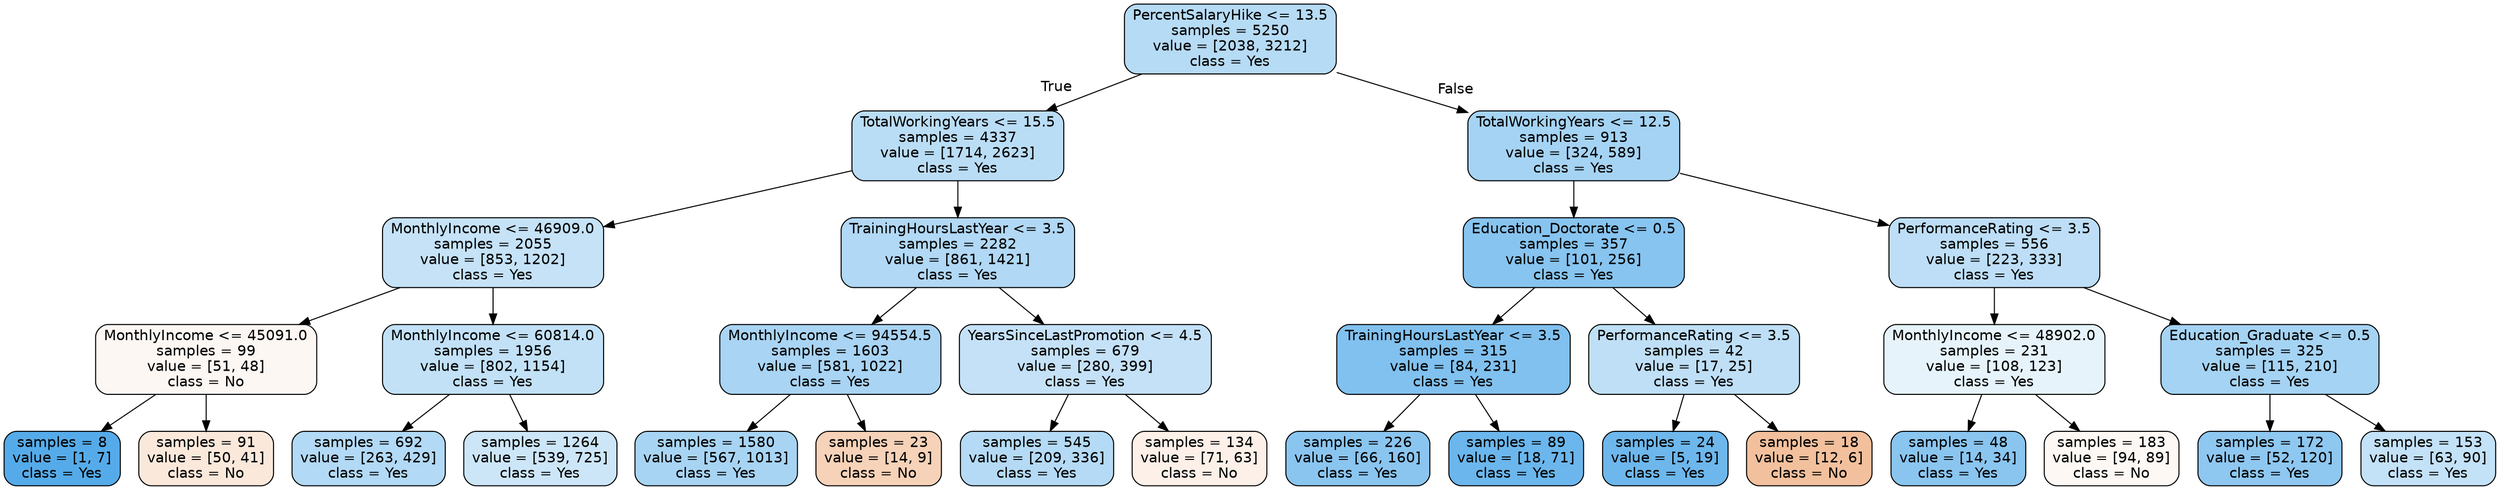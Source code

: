 digraph Tree {
node [shape=box, style="filled, rounded", color="black", fontname=helvetica] ;
edge [fontname=helvetica] ;
0 [label="PercentSalaryHike <= 13.5\nsamples = 5250\nvalue = [2038, 3212]\nclass = Yes", fillcolor="#399de55d"] ;
1 [label="TotalWorkingYears <= 15.5\nsamples = 4337\nvalue = [1714, 2623]\nclass = Yes", fillcolor="#399de558"] ;
0 -> 1 [labeldistance=2.5, labelangle=45, headlabel="True"] ;
2 [label="MonthlyIncome <= 46909.0\nsamples = 2055\nvalue = [853, 1202]\nclass = Yes", fillcolor="#399de54a"] ;
1 -> 2 ;
3 [label="MonthlyIncome <= 45091.0\nsamples = 99\nvalue = [51, 48]\nclass = No", fillcolor="#e581390f"] ;
2 -> 3 ;
4 [label="samples = 8\nvalue = [1, 7]\nclass = Yes", fillcolor="#399de5db"] ;
3 -> 4 ;
5 [label="samples = 91\nvalue = [50, 41]\nclass = No", fillcolor="#e581392e"] ;
3 -> 5 ;
6 [label="MonthlyIncome <= 60814.0\nsamples = 1956\nvalue = [802, 1154]\nclass = Yes", fillcolor="#399de54e"] ;
2 -> 6 ;
7 [label="samples = 692\nvalue = [263, 429]\nclass = Yes", fillcolor="#399de563"] ;
6 -> 7 ;
8 [label="samples = 1264\nvalue = [539, 725]\nclass = Yes", fillcolor="#399de541"] ;
6 -> 8 ;
9 [label="TrainingHoursLastYear <= 3.5\nsamples = 2282\nvalue = [861, 1421]\nclass = Yes", fillcolor="#399de564"] ;
1 -> 9 ;
10 [label="MonthlyIncome <= 94554.5\nsamples = 1603\nvalue = [581, 1022]\nclass = Yes", fillcolor="#399de56e"] ;
9 -> 10 ;
11 [label="samples = 1580\nvalue = [567, 1013]\nclass = Yes", fillcolor="#399de570"] ;
10 -> 11 ;
12 [label="samples = 23\nvalue = [14, 9]\nclass = No", fillcolor="#e581395b"] ;
10 -> 12 ;
13 [label="YearsSinceLastPromotion <= 4.5\nsamples = 679\nvalue = [280, 399]\nclass = Yes", fillcolor="#399de54c"] ;
9 -> 13 ;
14 [label="samples = 545\nvalue = [209, 336]\nclass = Yes", fillcolor="#399de560"] ;
13 -> 14 ;
15 [label="samples = 134\nvalue = [71, 63]\nclass = No", fillcolor="#e581391d"] ;
13 -> 15 ;
16 [label="TotalWorkingYears <= 12.5\nsamples = 913\nvalue = [324, 589]\nclass = Yes", fillcolor="#399de573"] ;
0 -> 16 [labeldistance=2.5, labelangle=-45, headlabel="False"] ;
17 [label="Education_Doctorate <= 0.5\nsamples = 357\nvalue = [101, 256]\nclass = Yes", fillcolor="#399de59a"] ;
16 -> 17 ;
18 [label="TrainingHoursLastYear <= 3.5\nsamples = 315\nvalue = [84, 231]\nclass = Yes", fillcolor="#399de5a2"] ;
17 -> 18 ;
19 [label="samples = 226\nvalue = [66, 160]\nclass = Yes", fillcolor="#399de596"] ;
18 -> 19 ;
20 [label="samples = 89\nvalue = [18, 71]\nclass = Yes", fillcolor="#399de5be"] ;
18 -> 20 ;
21 [label="PerformanceRating <= 3.5\nsamples = 42\nvalue = [17, 25]\nclass = Yes", fillcolor="#399de552"] ;
17 -> 21 ;
22 [label="samples = 24\nvalue = [5, 19]\nclass = Yes", fillcolor="#399de5bc"] ;
21 -> 22 ;
23 [label="samples = 18\nvalue = [12, 6]\nclass = No", fillcolor="#e581397f"] ;
21 -> 23 ;
24 [label="PerformanceRating <= 3.5\nsamples = 556\nvalue = [223, 333]\nclass = Yes", fillcolor="#399de554"] ;
16 -> 24 ;
25 [label="MonthlyIncome <= 48902.0\nsamples = 231\nvalue = [108, 123]\nclass = Yes", fillcolor="#399de51f"] ;
24 -> 25 ;
26 [label="samples = 48\nvalue = [14, 34]\nclass = Yes", fillcolor="#399de596"] ;
25 -> 26 ;
27 [label="samples = 183\nvalue = [94, 89]\nclass = No", fillcolor="#e581390e"] ;
25 -> 27 ;
28 [label="Education_Graduate <= 0.5\nsamples = 325\nvalue = [115, 210]\nclass = Yes", fillcolor="#399de573"] ;
24 -> 28 ;
29 [label="samples = 172\nvalue = [52, 120]\nclass = Yes", fillcolor="#399de591"] ;
28 -> 29 ;
30 [label="samples = 153\nvalue = [63, 90]\nclass = Yes", fillcolor="#399de54d"] ;
28 -> 30 ;
}